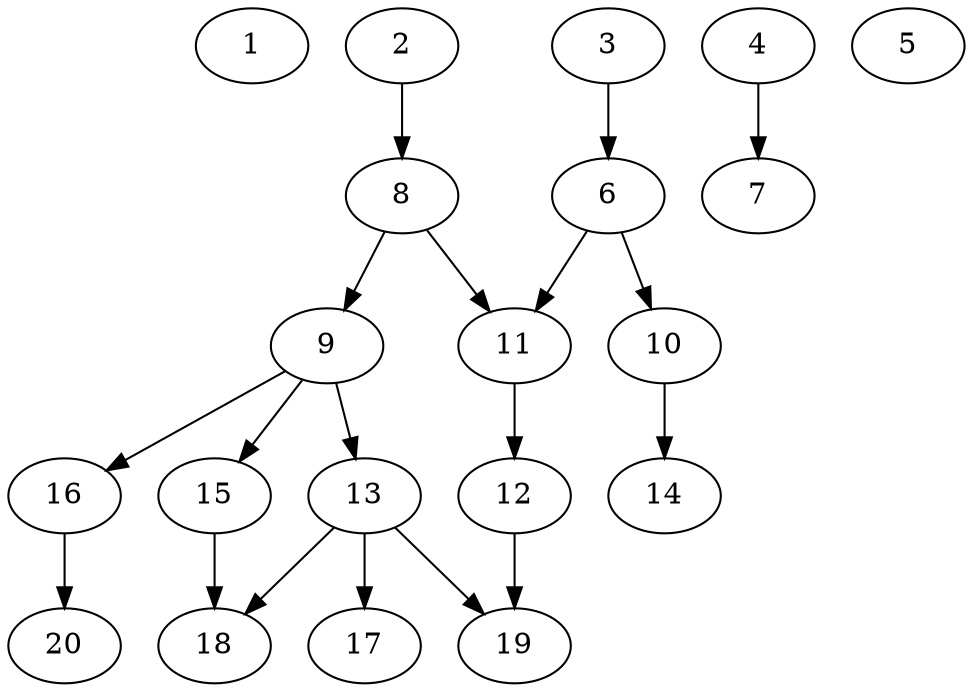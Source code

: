 // DAG automatically generated by daggen at Sat Jul 27 15:37:47 2019
// ./daggen --dot -n 20 --ccr 0.4 --fat 0.5 --regular 0.5 --density 0.4 --mindata 5242880 --maxdata 52428800 
digraph G {
  1 [size="44879360", alpha="0.15", expect_size="17951744"] 
  2 [size="39480320", alpha="0.18", expect_size="15792128"] 
  2 -> 8 [size ="15792128"]
  3 [size="31815680", alpha="0.15", expect_size="12726272"] 
  3 -> 6 [size ="12726272"]
  4 [size="114905600", alpha="0.18", expect_size="45962240"] 
  4 -> 7 [size ="45962240"]
  5 [size="56837120", alpha="0.11", expect_size="22734848"] 
  6 [size="48939520", alpha="0.01", expect_size="19575808"] 
  6 -> 10 [size ="19575808"]
  6 -> 11 [size ="19575808"]
  7 [size="105873920", alpha="0.05", expect_size="42349568"] 
  8 [size="23193600", alpha="0.08", expect_size="9277440"] 
  8 -> 9 [size ="9277440"]
  8 -> 11 [size ="9277440"]
  9 [size="34373120", alpha="0.03", expect_size="13749248"] 
  9 -> 13 [size ="13749248"]
  9 -> 15 [size ="13749248"]
  9 -> 16 [size ="13749248"]
  10 [size="80939520", alpha="0.19", expect_size="32375808"] 
  10 -> 14 [size ="32375808"]
  11 [size="75123200", alpha="0.10", expect_size="30049280"] 
  11 -> 12 [size ="30049280"]
  12 [size="47260160", alpha="0.01", expect_size="18904064"] 
  12 -> 19 [size ="18904064"]
  13 [size="34260480", alpha="0.17", expect_size="13704192"] 
  13 -> 17 [size ="13704192"]
  13 -> 18 [size ="13704192"]
  13 -> 19 [size ="13704192"]
  14 [size="121978880", alpha="0.06", expect_size="48791552"] 
  15 [size="108172800", alpha="0.03", expect_size="43269120"] 
  15 -> 18 [size ="43269120"]
  16 [size="54855680", alpha="0.14", expect_size="21942272"] 
  16 -> 20 [size ="21942272"]
  17 [size="59461120", alpha="0.06", expect_size="23784448"] 
  18 [size="86520320", alpha="0.10", expect_size="34608128"] 
  19 [size="15249920", alpha="0.19", expect_size="6099968"] 
  20 [size="34728960", alpha="0.17", expect_size="13891584"] 
}
